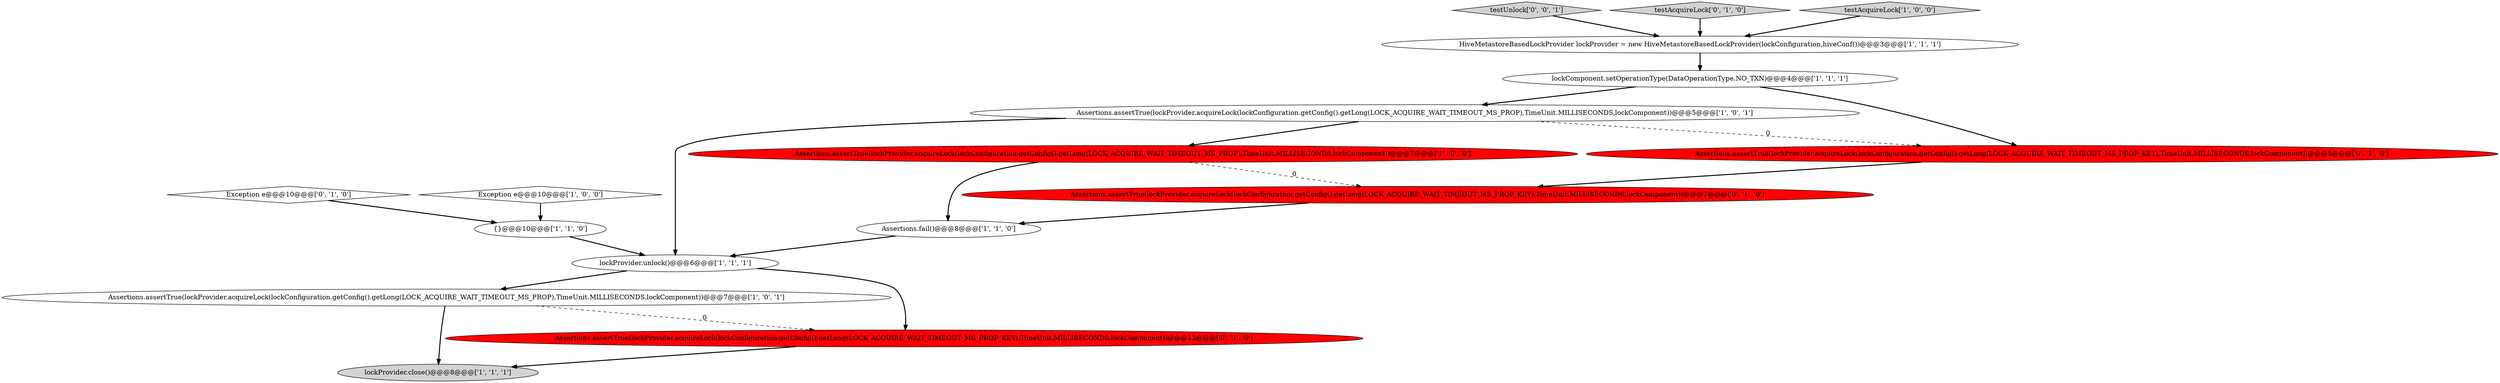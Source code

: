 digraph {
6 [style = filled, label = "{}@@@10@@@['1', '1', '0']", fillcolor = white, shape = ellipse image = "AAA0AAABBB1BBB"];
16 [style = filled, label = "testUnlock['0', '0', '1']", fillcolor = lightgray, shape = diamond image = "AAA0AAABBB3BBB"];
9 [style = filled, label = "HiveMetastoreBasedLockProvider lockProvider = new HiveMetastoreBasedLockProvider(lockConfiguration,hiveConf())@@@3@@@['1', '1', '1']", fillcolor = white, shape = ellipse image = "AAA0AAABBB1BBB"];
11 [style = filled, label = "testAcquireLock['0', '1', '0']", fillcolor = lightgray, shape = diamond image = "AAA0AAABBB2BBB"];
3 [style = filled, label = "lockComponent.setOperationType(DataOperationType.NO_TXN)@@@4@@@['1', '1', '1']", fillcolor = white, shape = ellipse image = "AAA0AAABBB1BBB"];
2 [style = filled, label = "Assertions.assertTrue(lockProvider.acquireLock(lockConfiguration.getConfig().getLong(LOCK_ACQUIRE_WAIT_TIMEOUT_MS_PROP),TimeUnit.MILLISECONDS,lockComponent))@@@7@@@['1', '0', '1']", fillcolor = white, shape = ellipse image = "AAA0AAABBB1BBB"];
7 [style = filled, label = "lockProvider.unlock()@@@6@@@['1', '1', '1']", fillcolor = white, shape = ellipse image = "AAA0AAABBB1BBB"];
4 [style = filled, label = "testAcquireLock['1', '0', '0']", fillcolor = lightgray, shape = diamond image = "AAA0AAABBB1BBB"];
0 [style = filled, label = "Exception e@@@10@@@['1', '0', '0']", fillcolor = white, shape = diamond image = "AAA0AAABBB1BBB"];
13 [style = filled, label = "Exception e@@@10@@@['0', '1', '0']", fillcolor = white, shape = diamond image = "AAA0AAABBB2BBB"];
14 [style = filled, label = "Assertions.assertTrue(lockProvider.acquireLock(lockConfiguration.getConfig().getLong(LOCK_ACQUIRE_WAIT_TIMEOUT_MS_PROP_KEY),TimeUnit.MILLISECONDS,lockComponent))@@@13@@@['0', '1', '0']", fillcolor = red, shape = ellipse image = "AAA1AAABBB2BBB"];
8 [style = filled, label = "lockProvider.close()@@@8@@@['1', '1', '1']", fillcolor = lightgray, shape = ellipse image = "AAA0AAABBB1BBB"];
1 [style = filled, label = "Assertions.assertTrue(lockProvider.acquireLock(lockConfiguration.getConfig().getLong(LOCK_ACQUIRE_WAIT_TIMEOUT_MS_PROP),TimeUnit.MILLISECONDS,lockComponent))@@@5@@@['1', '0', '1']", fillcolor = white, shape = ellipse image = "AAA0AAABBB1BBB"];
12 [style = filled, label = "Assertions.assertTrue(lockProvider.acquireLock(lockConfiguration.getConfig().getLong(LOCK_ACQUIRE_WAIT_TIMEOUT_MS_PROP_KEY),TimeUnit.MILLISECONDS,lockComponent))@@@7@@@['0', '1', '0']", fillcolor = red, shape = ellipse image = "AAA1AAABBB2BBB"];
15 [style = filled, label = "Assertions.assertTrue(lockProvider.acquireLock(lockConfiguration.getConfig().getLong(LOCK_ACQUIRE_WAIT_TIMEOUT_MS_PROP_KEY),TimeUnit.MILLISECONDS,lockComponent))@@@5@@@['0', '1', '0']", fillcolor = red, shape = ellipse image = "AAA1AAABBB2BBB"];
10 [style = filled, label = "Assertions.assertTrue(lockProvider.acquireLock(lockConfiguration.getConfig().getLong(LOCK_ACQUIRE_WAIT_TIMEOUT_MS_PROP),TimeUnit.MILLISECONDS,lockComponent))@@@7@@@['1', '0', '0']", fillcolor = red, shape = ellipse image = "AAA1AAABBB1BBB"];
5 [style = filled, label = "Assertions.fail()@@@8@@@['1', '1', '0']", fillcolor = white, shape = ellipse image = "AAA0AAABBB1BBB"];
4->9 [style = bold, label=""];
12->5 [style = bold, label=""];
3->1 [style = bold, label=""];
0->6 [style = bold, label=""];
1->15 [style = dashed, label="0"];
10->12 [style = dashed, label="0"];
3->15 [style = bold, label=""];
11->9 [style = bold, label=""];
1->7 [style = bold, label=""];
7->14 [style = bold, label=""];
10->5 [style = bold, label=""];
2->14 [style = dashed, label="0"];
7->2 [style = bold, label=""];
9->3 [style = bold, label=""];
5->7 [style = bold, label=""];
15->12 [style = bold, label=""];
14->8 [style = bold, label=""];
13->6 [style = bold, label=""];
6->7 [style = bold, label=""];
1->10 [style = bold, label=""];
16->9 [style = bold, label=""];
2->8 [style = bold, label=""];
}

